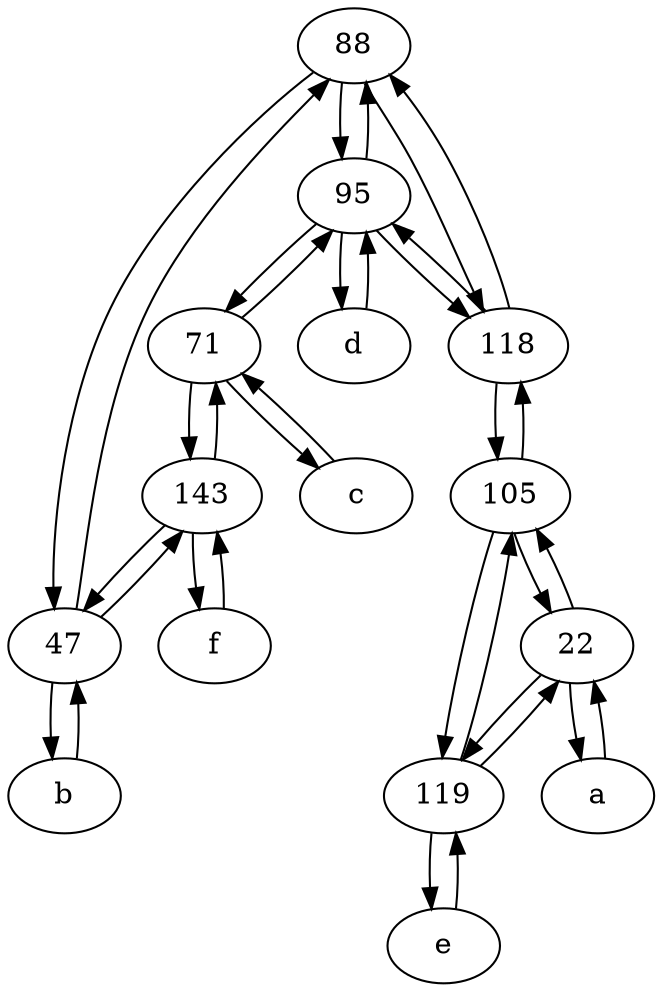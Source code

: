 digraph  {
	88;
	95;
	105;
	71;
	118;
	a [pos="40,10!"];
	143;
	e [pos="30,50!"];
	c [pos="20,10!"];
	119;
	47;
	22;
	b [pos="50,20!"];
	f [pos="15,45!"];
	d [pos="20,30!"];
	e -> 119;
	105 -> 22;
	143 -> f;
	22 -> 105;
	f -> 143;
	22 -> a;
	88 -> 47;
	118 -> 95;
	95 -> 71;
	95 -> 88;
	118 -> 88;
	47 -> 143;
	47 -> 88;
	95 -> 118;
	143 -> 47;
	b -> 47;
	a -> 22;
	118 -> 105;
	119 -> e;
	105 -> 118;
	105 -> 119;
	71 -> c;
	119 -> 22;
	119 -> 105;
	95 -> d;
	d -> 95;
	c -> 71;
	71 -> 143;
	22 -> 119;
	88 -> 118;
	143 -> 71;
	47 -> b;
	88 -> 95;
	71 -> 95;

	}